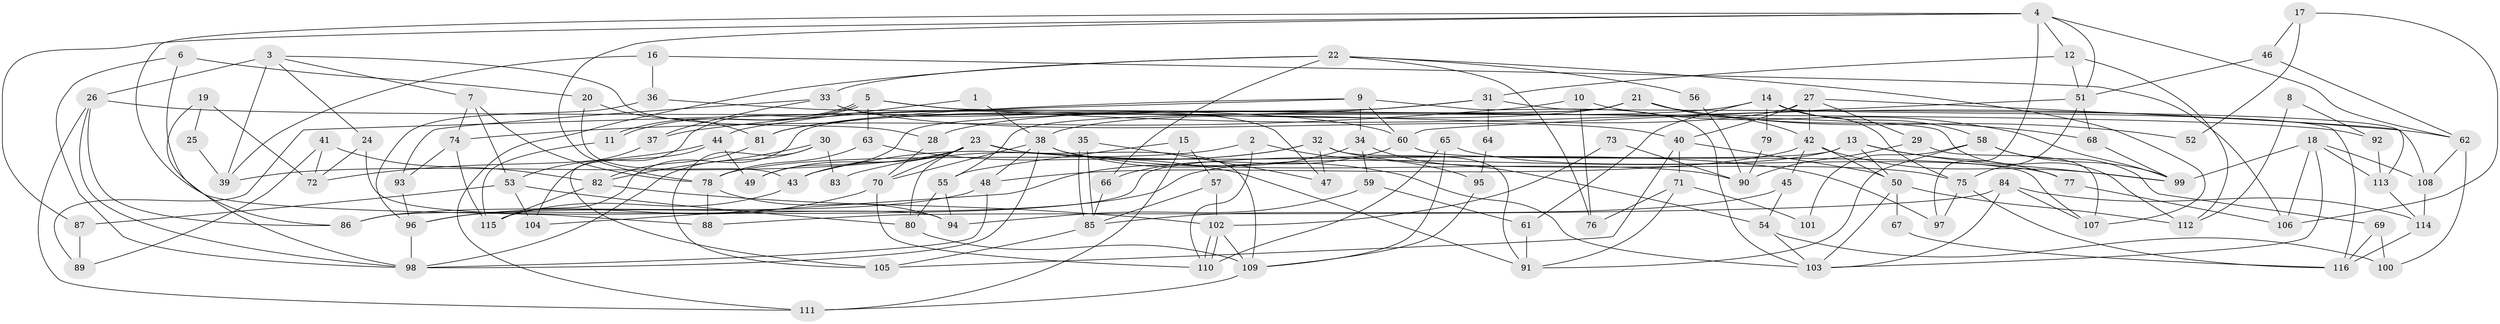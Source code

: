// coarse degree distribution, {2: 0.09876543209876543, 5: 0.20987654320987653, 6: 0.14814814814814814, 8: 0.09876543209876543, 3: 0.24691358024691357, 7: 0.04938271604938271, 4: 0.12345679012345678, 9: 0.012345679012345678, 10: 0.012345679012345678}
// Generated by graph-tools (version 1.1) at 2025/52/02/27/25 19:52:08]
// undirected, 116 vertices, 232 edges
graph export_dot {
graph [start="1"]
  node [color=gray90,style=filled];
  1;
  2;
  3;
  4;
  5;
  6;
  7;
  8;
  9;
  10;
  11;
  12;
  13;
  14;
  15;
  16;
  17;
  18;
  19;
  20;
  21;
  22;
  23;
  24;
  25;
  26;
  27;
  28;
  29;
  30;
  31;
  32;
  33;
  34;
  35;
  36;
  37;
  38;
  39;
  40;
  41;
  42;
  43;
  44;
  45;
  46;
  47;
  48;
  49;
  50;
  51;
  52;
  53;
  54;
  55;
  56;
  57;
  58;
  59;
  60;
  61;
  62;
  63;
  64;
  65;
  66;
  67;
  68;
  69;
  70;
  71;
  72;
  73;
  74;
  75;
  76;
  77;
  78;
  79;
  80;
  81;
  82;
  83;
  84;
  85;
  86;
  87;
  88;
  89;
  90;
  91;
  92;
  93;
  94;
  95;
  96;
  97;
  98;
  99;
  100;
  101;
  102;
  103;
  104;
  105;
  106;
  107;
  108;
  109;
  110;
  111;
  112;
  113;
  114;
  115;
  116;
  1 -- 38;
  1 -- 44;
  2 -- 110;
  2 -- 78;
  2 -- 95;
  3 -- 28;
  3 -- 26;
  3 -- 7;
  3 -- 24;
  3 -- 39;
  4 -- 12;
  4 -- 88;
  4 -- 51;
  4 -- 62;
  4 -- 78;
  4 -- 87;
  4 -- 97;
  5 -- 11;
  5 -- 11;
  5 -- 63;
  5 -- 62;
  5 -- 104;
  5 -- 112;
  6 -- 86;
  6 -- 98;
  6 -- 20;
  7 -- 53;
  7 -- 74;
  7 -- 78;
  8 -- 112;
  8 -- 92;
  9 -- 34;
  9 -- 103;
  9 -- 60;
  9 -- 81;
  9 -- 89;
  10 -- 99;
  10 -- 74;
  10 -- 76;
  11 -- 115;
  12 -- 112;
  12 -- 51;
  12 -- 31;
  13 -- 50;
  13 -- 86;
  13 -- 77;
  13 -- 96;
  13 -- 99;
  14 -- 58;
  14 -- 75;
  14 -- 28;
  14 -- 61;
  14 -- 79;
  14 -- 116;
  15 -- 55;
  15 -- 57;
  15 -- 111;
  16 -- 36;
  16 -- 39;
  16 -- 106;
  17 -- 46;
  17 -- 106;
  17 -- 52;
  18 -- 108;
  18 -- 99;
  18 -- 103;
  18 -- 106;
  18 -- 113;
  19 -- 72;
  19 -- 98;
  19 -- 25;
  20 -- 81;
  20 -- 43;
  21 -- 68;
  21 -- 81;
  21 -- 42;
  21 -- 52;
  21 -- 55;
  21 -- 115;
  22 -- 107;
  22 -- 111;
  22 -- 33;
  22 -- 56;
  22 -- 66;
  22 -- 76;
  23 -- 109;
  23 -- 43;
  23 -- 39;
  23 -- 49;
  23 -- 70;
  23 -- 80;
  23 -- 97;
  24 -- 94;
  24 -- 72;
  25 -- 39;
  26 -- 98;
  26 -- 111;
  26 -- 86;
  26 -- 92;
  27 -- 38;
  27 -- 42;
  27 -- 29;
  27 -- 40;
  27 -- 113;
  28 -- 70;
  29 -- 107;
  29 -- 90;
  30 -- 105;
  30 -- 82;
  30 -- 83;
  30 -- 98;
  31 -- 49;
  31 -- 37;
  31 -- 64;
  31 -- 108;
  32 -- 43;
  32 -- 75;
  32 -- 47;
  32 -- 83;
  32 -- 91;
  33 -- 40;
  33 -- 37;
  33 -- 47;
  33 -- 93;
  34 -- 59;
  34 -- 54;
  34 -- 104;
  35 -- 47;
  35 -- 85;
  35 -- 85;
  36 -- 96;
  36 -- 60;
  37 -- 53;
  38 -- 98;
  38 -- 70;
  38 -- 48;
  38 -- 90;
  38 -- 103;
  40 -- 50;
  40 -- 71;
  40 -- 105;
  41 -- 82;
  41 -- 89;
  41 -- 72;
  42 -- 99;
  42 -- 45;
  42 -- 48;
  42 -- 50;
  43 -- 115;
  44 -- 105;
  44 -- 72;
  44 -- 49;
  45 -- 85;
  45 -- 54;
  46 -- 51;
  46 -- 62;
  48 -- 86;
  48 -- 98;
  50 -- 103;
  50 -- 67;
  50 -- 112;
  51 -- 75;
  51 -- 60;
  51 -- 68;
  53 -- 104;
  53 -- 80;
  53 -- 87;
  54 -- 103;
  54 -- 100;
  55 -- 80;
  55 -- 94;
  56 -- 90;
  57 -- 102;
  57 -- 85;
  58 -- 91;
  58 -- 69;
  58 -- 99;
  58 -- 101;
  59 -- 61;
  59 -- 94;
  60 -- 66;
  60 -- 107;
  61 -- 91;
  62 -- 100;
  62 -- 108;
  63 -- 91;
  63 -- 78;
  64 -- 95;
  65 -- 110;
  65 -- 77;
  65 -- 109;
  66 -- 85;
  67 -- 116;
  68 -- 99;
  69 -- 116;
  69 -- 100;
  70 -- 96;
  70 -- 110;
  71 -- 76;
  71 -- 91;
  71 -- 101;
  73 -- 102;
  73 -- 90;
  74 -- 93;
  74 -- 115;
  75 -- 97;
  75 -- 116;
  77 -- 106;
  78 -- 88;
  78 -- 94;
  79 -- 90;
  80 -- 109;
  81 -- 82;
  82 -- 115;
  82 -- 102;
  84 -- 103;
  84 -- 114;
  84 -- 88;
  84 -- 107;
  85 -- 105;
  87 -- 89;
  92 -- 113;
  93 -- 96;
  95 -- 109;
  96 -- 98;
  102 -- 110;
  102 -- 110;
  102 -- 109;
  108 -- 114;
  109 -- 111;
  113 -- 114;
  114 -- 116;
}

